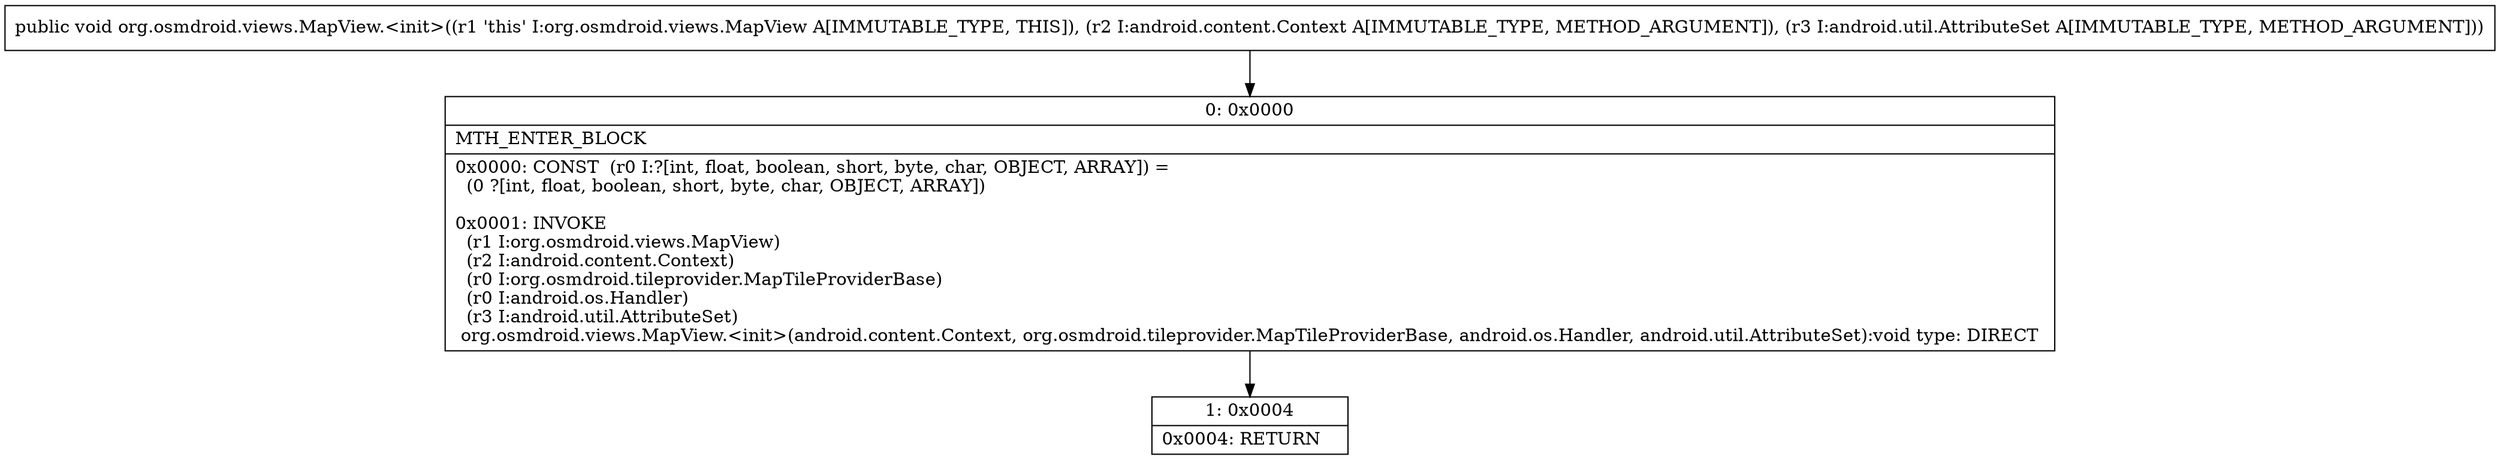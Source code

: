 digraph "CFG fororg.osmdroid.views.MapView.\<init\>(Landroid\/content\/Context;Landroid\/util\/AttributeSet;)V" {
Node_0 [shape=record,label="{0\:\ 0x0000|MTH_ENTER_BLOCK\l|0x0000: CONST  (r0 I:?[int, float, boolean, short, byte, char, OBJECT, ARRAY]) = \l  (0 ?[int, float, boolean, short, byte, char, OBJECT, ARRAY])\l \l0x0001: INVOKE  \l  (r1 I:org.osmdroid.views.MapView)\l  (r2 I:android.content.Context)\l  (r0 I:org.osmdroid.tileprovider.MapTileProviderBase)\l  (r0 I:android.os.Handler)\l  (r3 I:android.util.AttributeSet)\l org.osmdroid.views.MapView.\<init\>(android.content.Context, org.osmdroid.tileprovider.MapTileProviderBase, android.os.Handler, android.util.AttributeSet):void type: DIRECT \l}"];
Node_1 [shape=record,label="{1\:\ 0x0004|0x0004: RETURN   \l}"];
MethodNode[shape=record,label="{public void org.osmdroid.views.MapView.\<init\>((r1 'this' I:org.osmdroid.views.MapView A[IMMUTABLE_TYPE, THIS]), (r2 I:android.content.Context A[IMMUTABLE_TYPE, METHOD_ARGUMENT]), (r3 I:android.util.AttributeSet A[IMMUTABLE_TYPE, METHOD_ARGUMENT])) }"];
MethodNode -> Node_0;
Node_0 -> Node_1;
}

